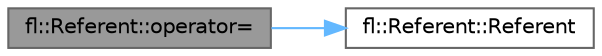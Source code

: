digraph "fl::Referent::operator="
{
 // INTERACTIVE_SVG=YES
 // LATEX_PDF_SIZE
  bgcolor="transparent";
  edge [fontname=Helvetica,fontsize=10,labelfontname=Helvetica,labelfontsize=10];
  node [fontname=Helvetica,fontsize=10,shape=box,height=0.2,width=0.4];
  rankdir="LR";
  Node1 [id="Node000001",label="fl::Referent::operator=",height=0.2,width=0.4,color="gray40", fillcolor="grey60", style="filled", fontcolor="black",tooltip=" "];
  Node1 -> Node2 [id="edge1_Node000001_Node000002",color="steelblue1",style="solid",tooltip=" "];
  Node2 [id="Node000002",label="fl::Referent::Referent",height=0.2,width=0.4,color="grey40", fillcolor="white", style="filled",URL="$d6/d16/classfl_1_1_referent_a8888a6d0d0af2374eca3c5d6b08eff27.html#a8888a6d0d0af2374eca3c5d6b08eff27",tooltip=" "];
}
